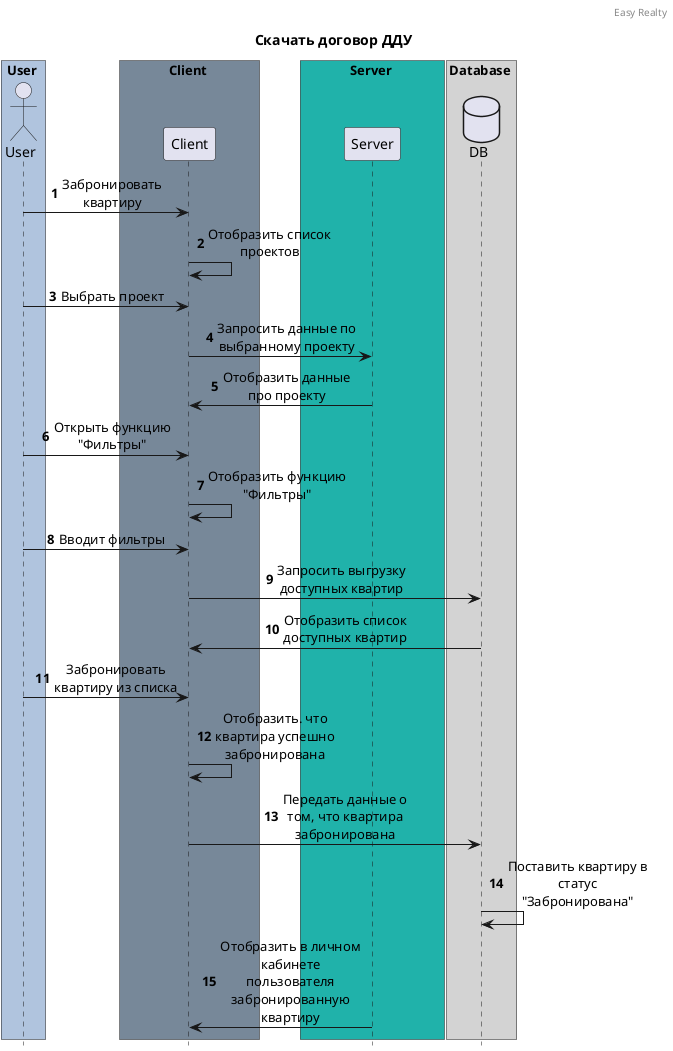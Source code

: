 @startuml
autonumber
hide footbox
skinparam Maxmessagesize 150
skinparam sequence {
MessageAlign center
ParticipantPadding 40
DatabaseBackgroundColor Wheat
}


header Easy Realty
title Скачать договор ДДУ


box User #LightSteelBlue
Actor "User" as u order 10 
end box
box Client #LightSlateGray
Participant "Client" as c order 20
end box
box Server #LightSeaGreen
Participant "Server" as s order 30
end box
box Database #LightGrey
database "DB" as dab order 40 
end box

u -> c: Забронировать квартиру
c -> c: Отобразить список проектов 
u -> c: Выбрать проект
c -> s: Запросить данные по выбранному проекту
s -> c: Отобразить данные про проекту
u -> c: Открыть функцию "Фильтры"
c -> c: Отобразить функцию "Фильтры"
u -> c: Вводит фильтры
c -> dab: Запросить выгрузку доступных квартир
dab -> c: Отобразить список доступных квартир
u -> c: Забронировать квартиру из списка
c -> c: Отобразить. что квартира успешно забронирована
c -> dab: Передать данные о том, что квартира забронирована
dab -> dab: Поставить квартиру в статус "Забронирована"
s -> c: Отобразить в личном кабинете пользователя забронированную квартиру

@enduml